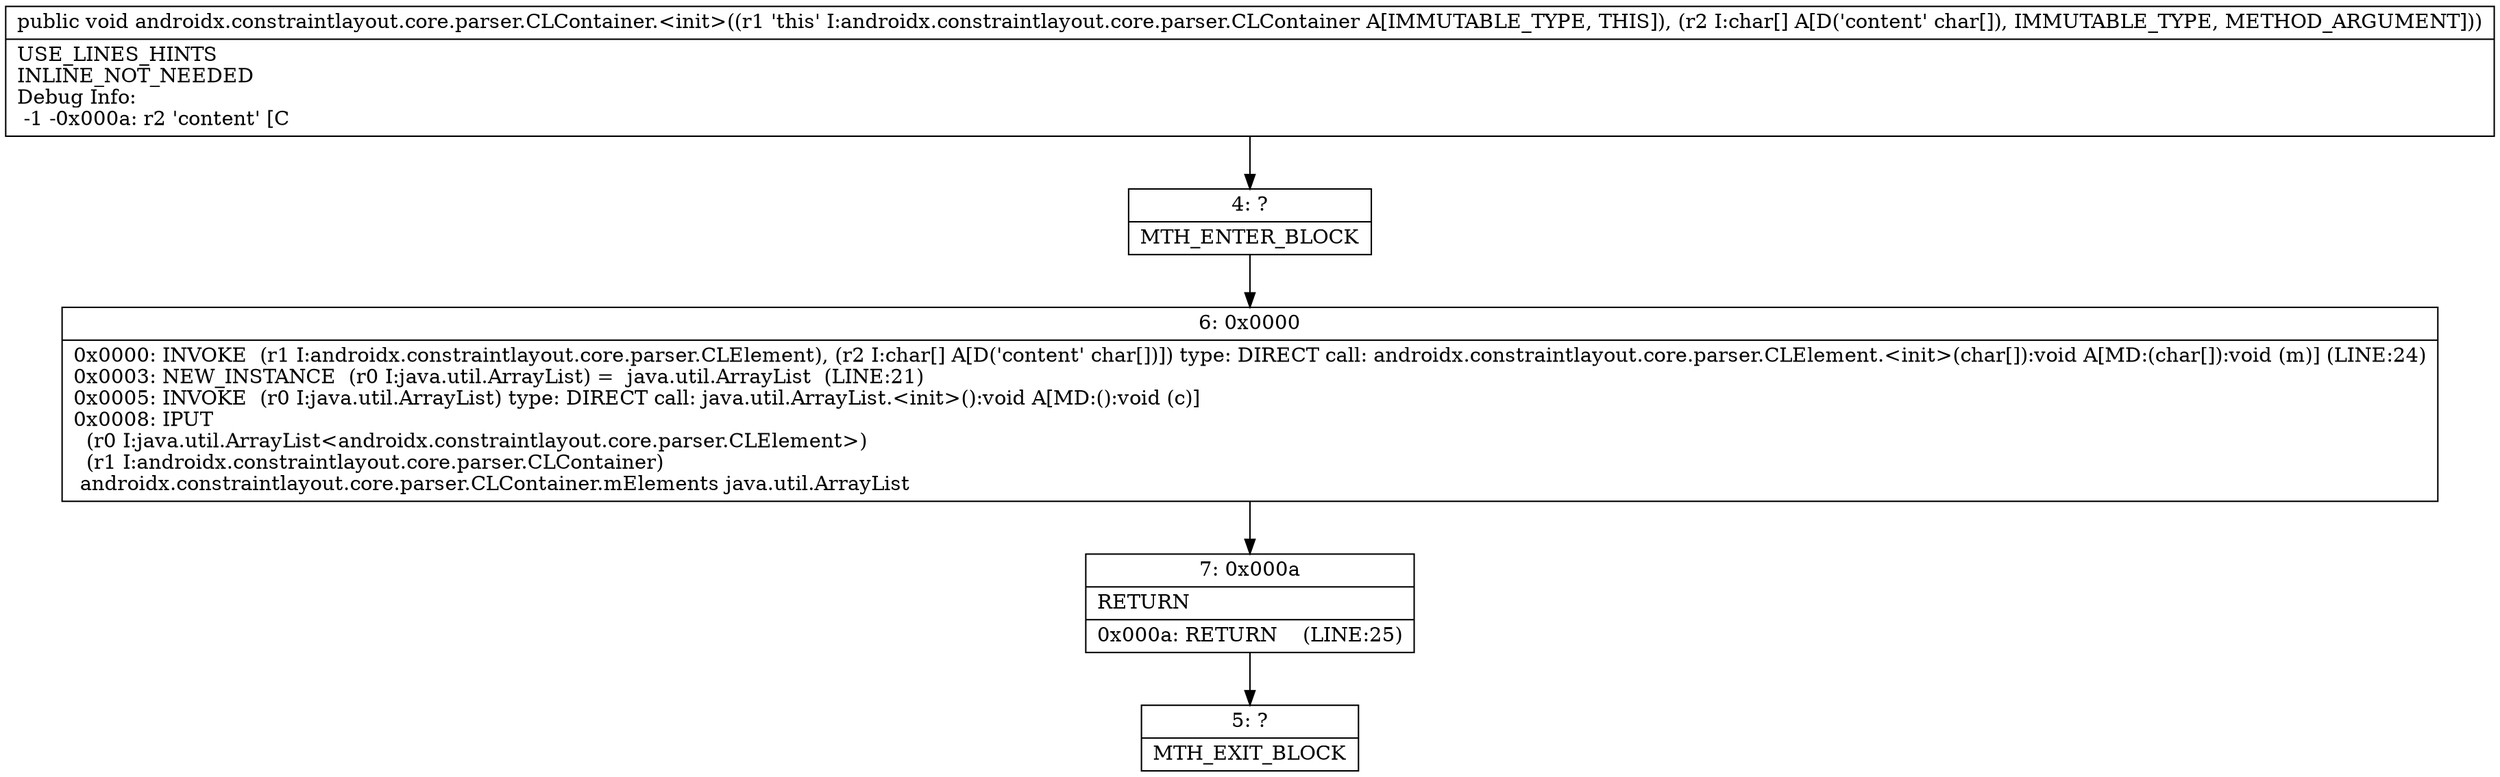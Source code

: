 digraph "CFG forandroidx.constraintlayout.core.parser.CLContainer.\<init\>([C)V" {
Node_4 [shape=record,label="{4\:\ ?|MTH_ENTER_BLOCK\l}"];
Node_6 [shape=record,label="{6\:\ 0x0000|0x0000: INVOKE  (r1 I:androidx.constraintlayout.core.parser.CLElement), (r2 I:char[] A[D('content' char[])]) type: DIRECT call: androidx.constraintlayout.core.parser.CLElement.\<init\>(char[]):void A[MD:(char[]):void (m)] (LINE:24)\l0x0003: NEW_INSTANCE  (r0 I:java.util.ArrayList) =  java.util.ArrayList  (LINE:21)\l0x0005: INVOKE  (r0 I:java.util.ArrayList) type: DIRECT call: java.util.ArrayList.\<init\>():void A[MD:():void (c)]\l0x0008: IPUT  \l  (r0 I:java.util.ArrayList\<androidx.constraintlayout.core.parser.CLElement\>)\l  (r1 I:androidx.constraintlayout.core.parser.CLContainer)\l androidx.constraintlayout.core.parser.CLContainer.mElements java.util.ArrayList \l}"];
Node_7 [shape=record,label="{7\:\ 0x000a|RETURN\l|0x000a: RETURN    (LINE:25)\l}"];
Node_5 [shape=record,label="{5\:\ ?|MTH_EXIT_BLOCK\l}"];
MethodNode[shape=record,label="{public void androidx.constraintlayout.core.parser.CLContainer.\<init\>((r1 'this' I:androidx.constraintlayout.core.parser.CLContainer A[IMMUTABLE_TYPE, THIS]), (r2 I:char[] A[D('content' char[]), IMMUTABLE_TYPE, METHOD_ARGUMENT]))  | USE_LINES_HINTS\lINLINE_NOT_NEEDED\lDebug Info:\l  \-1 \-0x000a: r2 'content' [C\l}"];
MethodNode -> Node_4;Node_4 -> Node_6;
Node_6 -> Node_7;
Node_7 -> Node_5;
}

